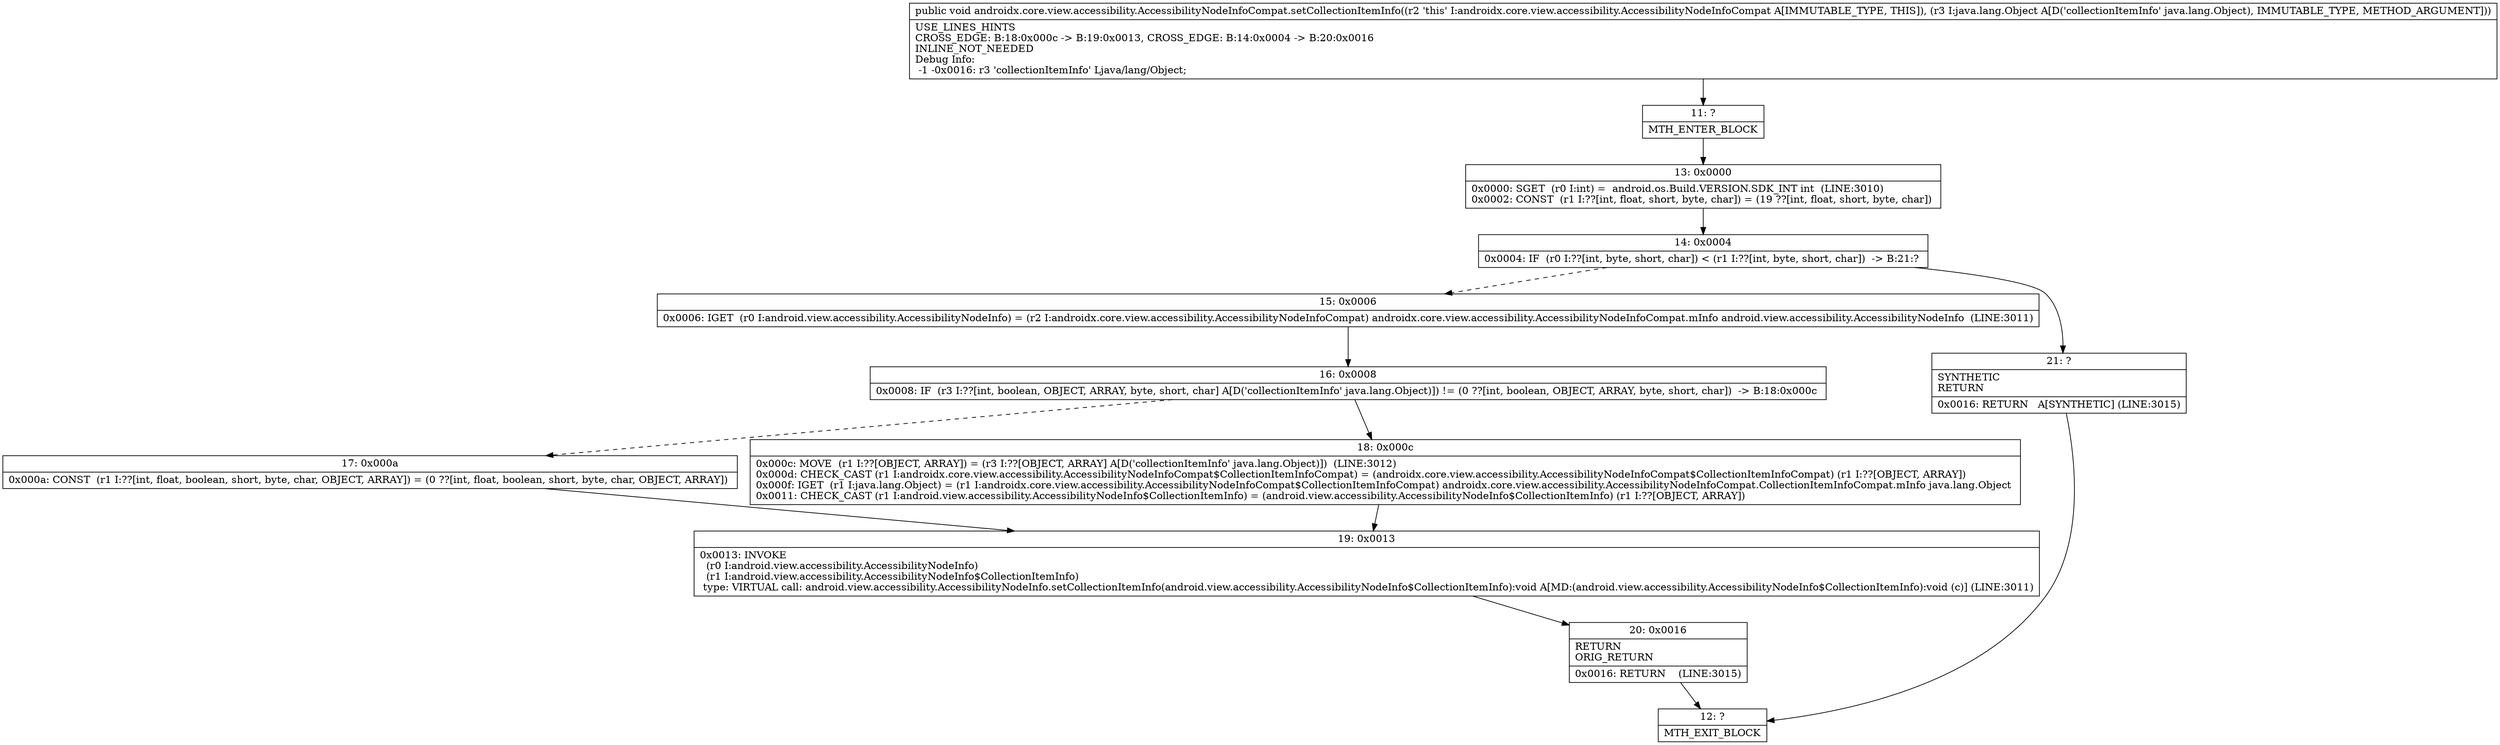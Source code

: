 digraph "CFG forandroidx.core.view.accessibility.AccessibilityNodeInfoCompat.setCollectionItemInfo(Ljava\/lang\/Object;)V" {
Node_11 [shape=record,label="{11\:\ ?|MTH_ENTER_BLOCK\l}"];
Node_13 [shape=record,label="{13\:\ 0x0000|0x0000: SGET  (r0 I:int) =  android.os.Build.VERSION.SDK_INT int  (LINE:3010)\l0x0002: CONST  (r1 I:??[int, float, short, byte, char]) = (19 ??[int, float, short, byte, char]) \l}"];
Node_14 [shape=record,label="{14\:\ 0x0004|0x0004: IF  (r0 I:??[int, byte, short, char]) \< (r1 I:??[int, byte, short, char])  \-\> B:21:? \l}"];
Node_15 [shape=record,label="{15\:\ 0x0006|0x0006: IGET  (r0 I:android.view.accessibility.AccessibilityNodeInfo) = (r2 I:androidx.core.view.accessibility.AccessibilityNodeInfoCompat) androidx.core.view.accessibility.AccessibilityNodeInfoCompat.mInfo android.view.accessibility.AccessibilityNodeInfo  (LINE:3011)\l}"];
Node_16 [shape=record,label="{16\:\ 0x0008|0x0008: IF  (r3 I:??[int, boolean, OBJECT, ARRAY, byte, short, char] A[D('collectionItemInfo' java.lang.Object)]) != (0 ??[int, boolean, OBJECT, ARRAY, byte, short, char])  \-\> B:18:0x000c \l}"];
Node_17 [shape=record,label="{17\:\ 0x000a|0x000a: CONST  (r1 I:??[int, float, boolean, short, byte, char, OBJECT, ARRAY]) = (0 ??[int, float, boolean, short, byte, char, OBJECT, ARRAY]) \l}"];
Node_19 [shape=record,label="{19\:\ 0x0013|0x0013: INVOKE  \l  (r0 I:android.view.accessibility.AccessibilityNodeInfo)\l  (r1 I:android.view.accessibility.AccessibilityNodeInfo$CollectionItemInfo)\l type: VIRTUAL call: android.view.accessibility.AccessibilityNodeInfo.setCollectionItemInfo(android.view.accessibility.AccessibilityNodeInfo$CollectionItemInfo):void A[MD:(android.view.accessibility.AccessibilityNodeInfo$CollectionItemInfo):void (c)] (LINE:3011)\l}"];
Node_20 [shape=record,label="{20\:\ 0x0016|RETURN\lORIG_RETURN\l|0x0016: RETURN    (LINE:3015)\l}"];
Node_12 [shape=record,label="{12\:\ ?|MTH_EXIT_BLOCK\l}"];
Node_18 [shape=record,label="{18\:\ 0x000c|0x000c: MOVE  (r1 I:??[OBJECT, ARRAY]) = (r3 I:??[OBJECT, ARRAY] A[D('collectionItemInfo' java.lang.Object)])  (LINE:3012)\l0x000d: CHECK_CAST (r1 I:androidx.core.view.accessibility.AccessibilityNodeInfoCompat$CollectionItemInfoCompat) = (androidx.core.view.accessibility.AccessibilityNodeInfoCompat$CollectionItemInfoCompat) (r1 I:??[OBJECT, ARRAY]) \l0x000f: IGET  (r1 I:java.lang.Object) = (r1 I:androidx.core.view.accessibility.AccessibilityNodeInfoCompat$CollectionItemInfoCompat) androidx.core.view.accessibility.AccessibilityNodeInfoCompat.CollectionItemInfoCompat.mInfo java.lang.Object \l0x0011: CHECK_CAST (r1 I:android.view.accessibility.AccessibilityNodeInfo$CollectionItemInfo) = (android.view.accessibility.AccessibilityNodeInfo$CollectionItemInfo) (r1 I:??[OBJECT, ARRAY]) \l}"];
Node_21 [shape=record,label="{21\:\ ?|SYNTHETIC\lRETURN\l|0x0016: RETURN   A[SYNTHETIC] (LINE:3015)\l}"];
MethodNode[shape=record,label="{public void androidx.core.view.accessibility.AccessibilityNodeInfoCompat.setCollectionItemInfo((r2 'this' I:androidx.core.view.accessibility.AccessibilityNodeInfoCompat A[IMMUTABLE_TYPE, THIS]), (r3 I:java.lang.Object A[D('collectionItemInfo' java.lang.Object), IMMUTABLE_TYPE, METHOD_ARGUMENT]))  | USE_LINES_HINTS\lCROSS_EDGE: B:18:0x000c \-\> B:19:0x0013, CROSS_EDGE: B:14:0x0004 \-\> B:20:0x0016\lINLINE_NOT_NEEDED\lDebug Info:\l  \-1 \-0x0016: r3 'collectionItemInfo' Ljava\/lang\/Object;\l}"];
MethodNode -> Node_11;Node_11 -> Node_13;
Node_13 -> Node_14;
Node_14 -> Node_15[style=dashed];
Node_14 -> Node_21;
Node_15 -> Node_16;
Node_16 -> Node_17[style=dashed];
Node_16 -> Node_18;
Node_17 -> Node_19;
Node_19 -> Node_20;
Node_20 -> Node_12;
Node_18 -> Node_19;
Node_21 -> Node_12;
}

